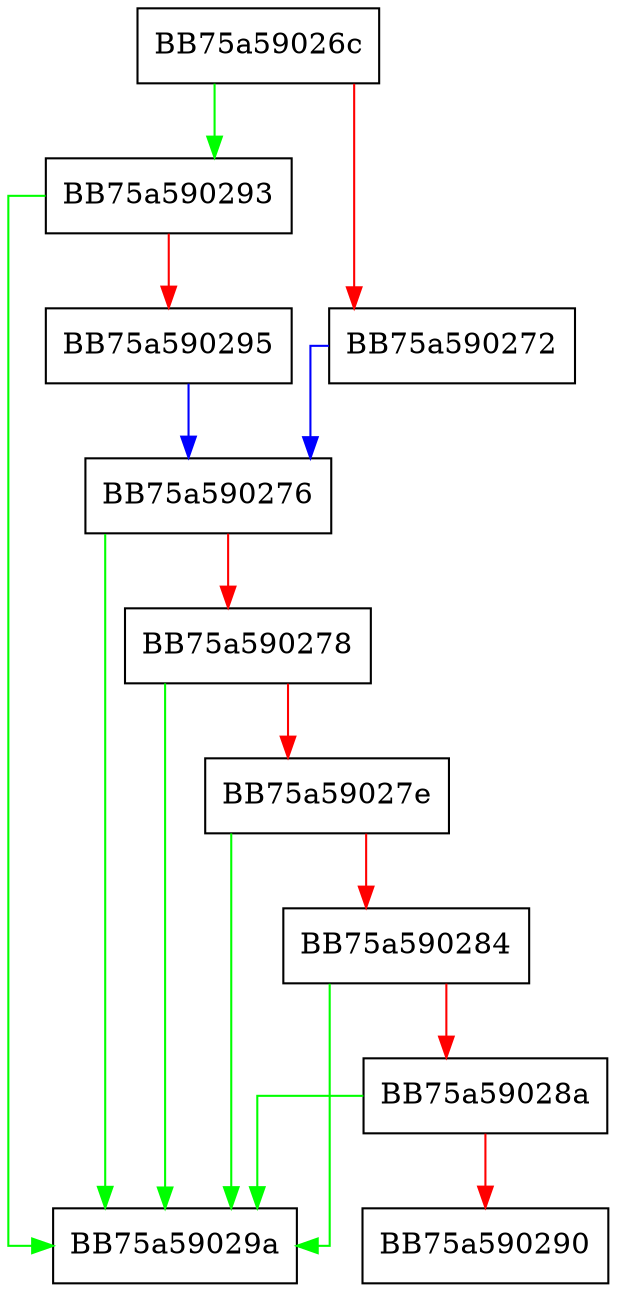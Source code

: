 digraph IsSpecialFile {
  node [shape="box"];
  graph [splines=ortho];
  BB75a59026c -> BB75a590293 [color="green"];
  BB75a59026c -> BB75a590272 [color="red"];
  BB75a590272 -> BB75a590276 [color="blue"];
  BB75a590276 -> BB75a59029a [color="green"];
  BB75a590276 -> BB75a590278 [color="red"];
  BB75a590278 -> BB75a59029a [color="green"];
  BB75a590278 -> BB75a59027e [color="red"];
  BB75a59027e -> BB75a59029a [color="green"];
  BB75a59027e -> BB75a590284 [color="red"];
  BB75a590284 -> BB75a59029a [color="green"];
  BB75a590284 -> BB75a59028a [color="red"];
  BB75a59028a -> BB75a59029a [color="green"];
  BB75a59028a -> BB75a590290 [color="red"];
  BB75a590293 -> BB75a59029a [color="green"];
  BB75a590293 -> BB75a590295 [color="red"];
  BB75a590295 -> BB75a590276 [color="blue"];
}